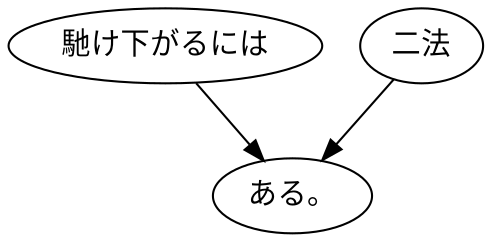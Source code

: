 digraph graph4084 {
	node0 [label="馳け下がるには"];
	node1 [label="二法"];
	node2 [label="ある。"];
	node0 -> node2;
	node1 -> node2;
}
